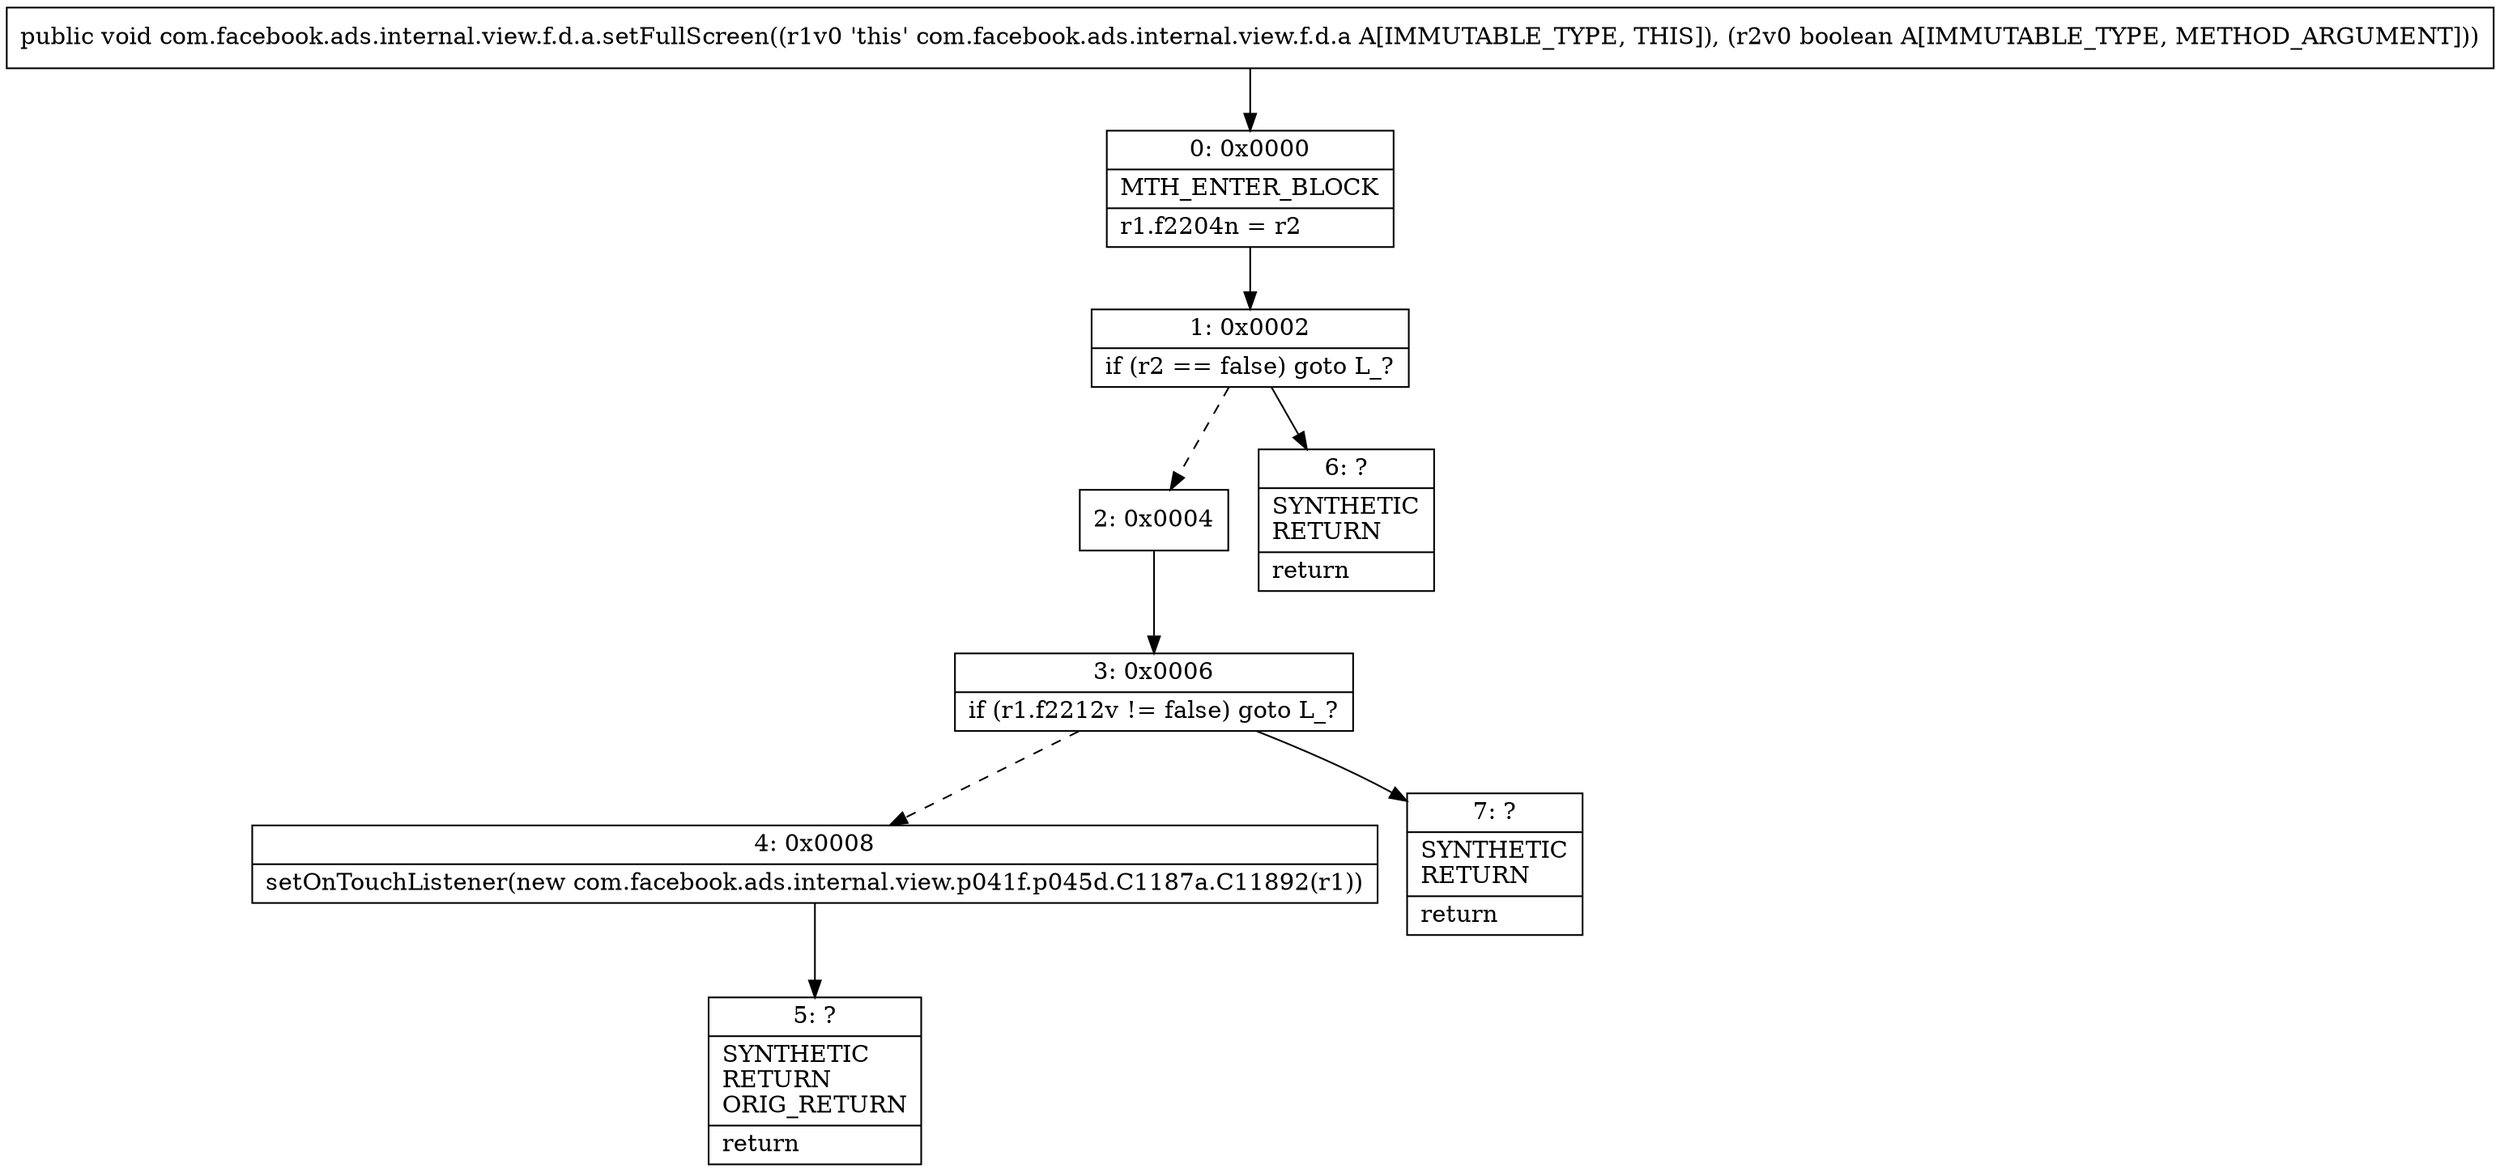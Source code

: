 digraph "CFG forcom.facebook.ads.internal.view.f.d.a.setFullScreen(Z)V" {
Node_0 [shape=record,label="{0\:\ 0x0000|MTH_ENTER_BLOCK\l|r1.f2204n = r2\l}"];
Node_1 [shape=record,label="{1\:\ 0x0002|if (r2 == false) goto L_?\l}"];
Node_2 [shape=record,label="{2\:\ 0x0004}"];
Node_3 [shape=record,label="{3\:\ 0x0006|if (r1.f2212v != false) goto L_?\l}"];
Node_4 [shape=record,label="{4\:\ 0x0008|setOnTouchListener(new com.facebook.ads.internal.view.p041f.p045d.C1187a.C11892(r1))\l}"];
Node_5 [shape=record,label="{5\:\ ?|SYNTHETIC\lRETURN\lORIG_RETURN\l|return\l}"];
Node_6 [shape=record,label="{6\:\ ?|SYNTHETIC\lRETURN\l|return\l}"];
Node_7 [shape=record,label="{7\:\ ?|SYNTHETIC\lRETURN\l|return\l}"];
MethodNode[shape=record,label="{public void com.facebook.ads.internal.view.f.d.a.setFullScreen((r1v0 'this' com.facebook.ads.internal.view.f.d.a A[IMMUTABLE_TYPE, THIS]), (r2v0 boolean A[IMMUTABLE_TYPE, METHOD_ARGUMENT])) }"];
MethodNode -> Node_0;
Node_0 -> Node_1;
Node_1 -> Node_2[style=dashed];
Node_1 -> Node_6;
Node_2 -> Node_3;
Node_3 -> Node_4[style=dashed];
Node_3 -> Node_7;
Node_4 -> Node_5;
}

